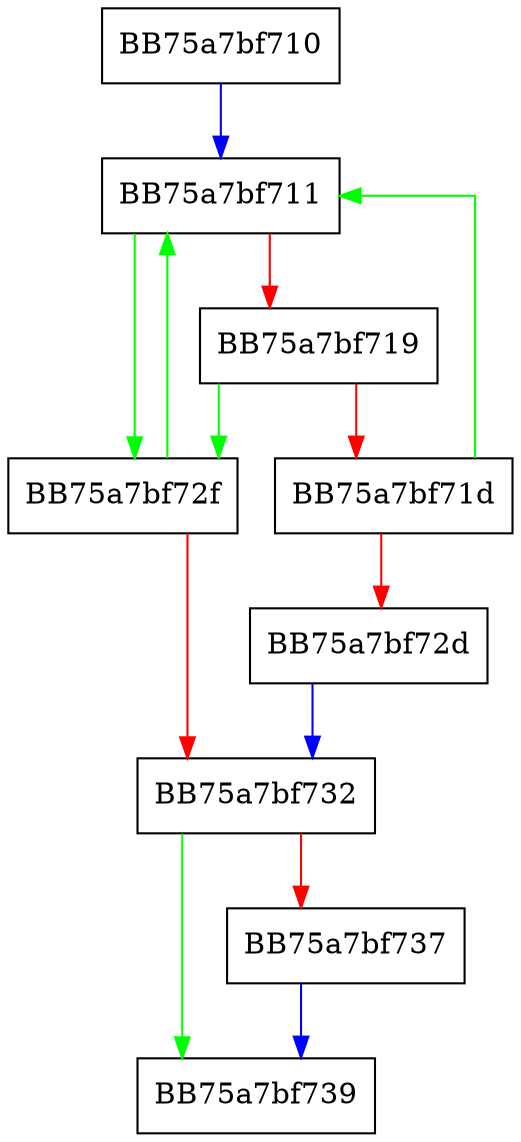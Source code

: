 digraph patch_offsets {
  node [shape="box"];
  graph [splines=ortho];
  BB75a7bf710 -> BB75a7bf711 [color="blue"];
  BB75a7bf711 -> BB75a7bf72f [color="green"];
  BB75a7bf711 -> BB75a7bf719 [color="red"];
  BB75a7bf719 -> BB75a7bf72f [color="green"];
  BB75a7bf719 -> BB75a7bf71d [color="red"];
  BB75a7bf71d -> BB75a7bf711 [color="green"];
  BB75a7bf71d -> BB75a7bf72d [color="red"];
  BB75a7bf72d -> BB75a7bf732 [color="blue"];
  BB75a7bf72f -> BB75a7bf711 [color="green"];
  BB75a7bf72f -> BB75a7bf732 [color="red"];
  BB75a7bf732 -> BB75a7bf739 [color="green"];
  BB75a7bf732 -> BB75a7bf737 [color="red"];
  BB75a7bf737 -> BB75a7bf739 [color="blue"];
}